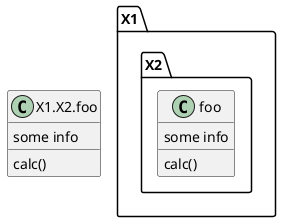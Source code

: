 @startuml

set separator none

class X1.X2.foo {
    some info
    calc()
}

set separator .

class X1.X2.foo {
    some info
    calc()
}

@enduml